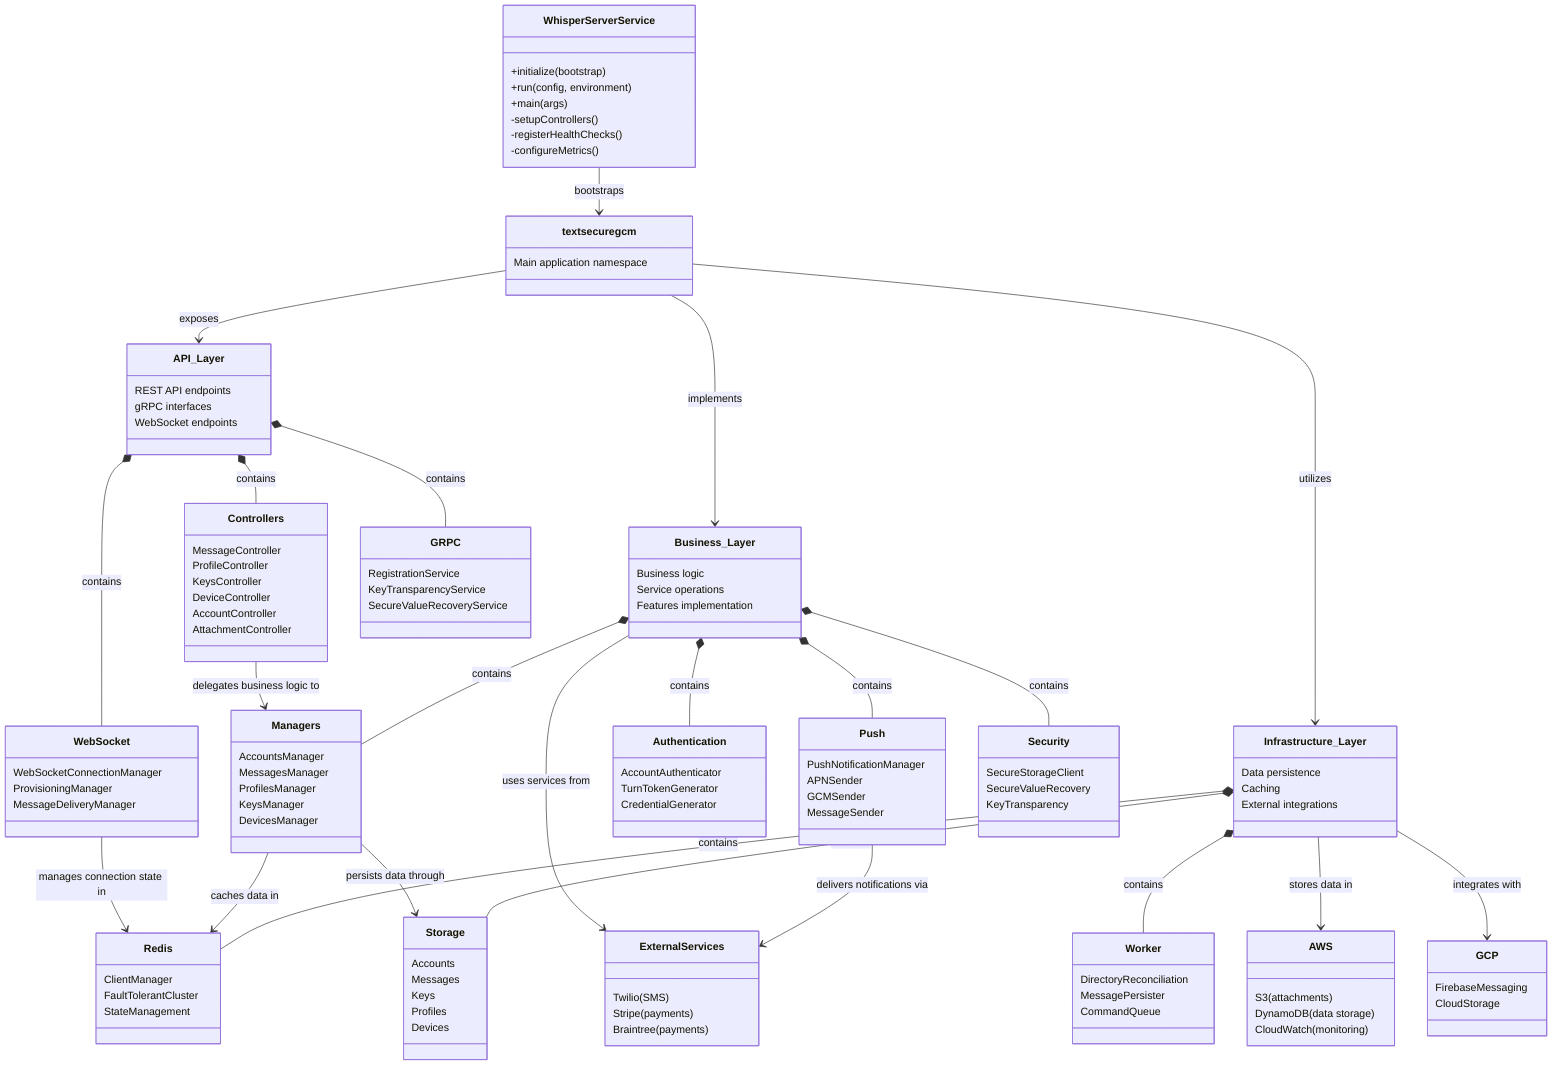 ---
config:
  class:
    hideEmptyMembersBox: true
---
classDiagram
  direction TB

  %% Core Application Layer
  class WhisperServerService {
    +initialize(bootstrap)
    +run(config, environment)
    +main(args)
    -setupControllers()
    -registerHealthChecks()
    -configureMetrics()
  }

  %% Primary Namespaces
  class textsecuregcm {
    Main application namespace
  }

  %% Service Layers
  class API_Layer {
    REST API endpoints
    gRPC interfaces
    WebSocket endpoints
  }

  class Business_Layer {
    Business logic
    Service operations
    Features implementation
  }

  class Infrastructure_Layer {
    Data persistence
    Caching
    External integrations
  }

  %% Functional Components - API Layer
  class Controllers {
    MessageController
    ProfileController
    KeysController
    DeviceController
    AccountController
    AttachmentController
  }

  class GRPC {
    RegistrationService
    KeyTransparencyService
    SecureValueRecoveryService
  }

  class WebSocket {
    WebSocketConnectionManager
    ProvisioningManager
    MessageDeliveryManager
  }

  %% Functional Components - Business Layer
  class Managers {
    AccountsManager
    MessagesManager
    ProfilesManager
    KeysManager
    DevicesManager
  }

  class Authentication {
    AccountAuthenticator
    TurnTokenGenerator
    CredentialGenerator
  }

  class Push {
    PushNotificationManager
    APNSender
    GCMSender
    MessageSender
  }

  class Security {
    SecureStorageClient
    SecureValueRecovery
    KeyTransparency
  }

  %% Functional Components - Infrastructure Layer
  class Storage {
    Accounts
    Messages
    Keys
    Profiles
    Devices
  }

  class Redis {
    ClientManager
    FaultTolerantCluster
    StateManagement
  }

  class Worker {
    DirectoryReconciliation
    MessagePersister
    CommandQueue
  }

  %% External Services
  class AWS {
    S3 (attachments)
    DynamoDB (data storage)
    CloudWatch (monitoring)
  }

  class GCP {
    FirebaseMessaging
    CloudStorage
  }

  class ExternalServices {
    Twilio (SMS)
    Stripe (payments)
    Braintree (payments)
  }

  %% Core Relationships
  WhisperServerService --> textsecuregcm : bootstraps

  %% Layered Architecture
  textsecuregcm --> API_Layer : exposes
  textsecuregcm --> Business_Layer : implements
  textsecuregcm --> Infrastructure_Layer : utilizes

  %% API Layer Composition
  API_Layer *-- Controllers : contains
  API_Layer *-- GRPC : contains
  API_Layer *-- WebSocket : contains

  %% Business Layer Composition
  Business_Layer *-- Managers : contains
  Business_Layer *-- Authentication : contains
  Business_Layer *-- Push : contains
  Business_Layer *-- Security : contains

  %% Infrastructure Layer Composition
  Infrastructure_Layer *-- Storage : contains
  Infrastructure_Layer *-- Redis : contains
  Infrastructure_Layer *-- Worker : contains

  %% Key Data Flows
  Controllers --> Managers : delegates business logic to
  Managers --> Storage : persists data through
  Managers --> Redis : caches data in
  Push --> ExternalServices : delivers notifications via
  WebSocket --> Redis : manages connection state in

  %% External Integrations
  Infrastructure_Layer --> AWS : stores data in
  Infrastructure_Layer --> GCP : integrates with
  Business_Layer --> ExternalServices : uses services from